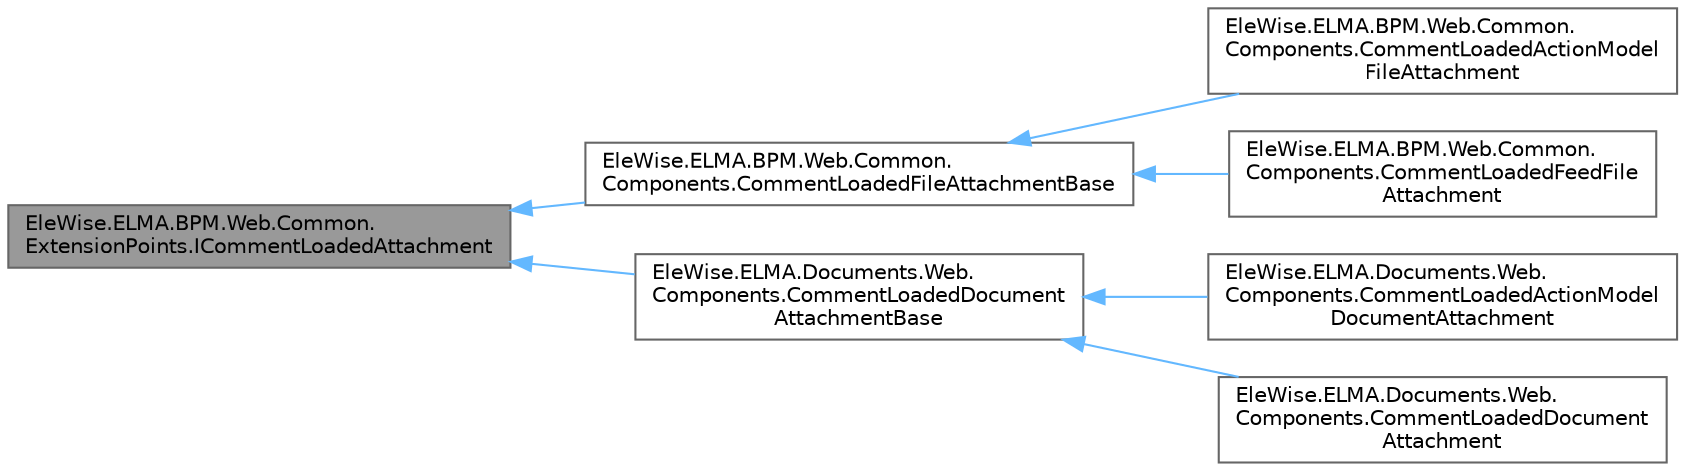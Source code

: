 digraph "EleWise.ELMA.BPM.Web.Common.ExtensionPoints.ICommentLoadedAttachment"
{
 // LATEX_PDF_SIZE
  bgcolor="transparent";
  edge [fontname=Helvetica,fontsize=10,labelfontname=Helvetica,labelfontsize=10];
  node [fontname=Helvetica,fontsize=10,shape=box,height=0.2,width=0.4];
  rankdir="LR";
  Node1 [id="Node000001",label="EleWise.ELMA.BPM.Web.Common.\lExtensionPoints.ICommentLoadedAttachment",height=0.2,width=0.4,color="gray40", fillcolor="grey60", style="filled", fontcolor="black",tooltip="Точка расширения для загрузки вложений через кнопку"];
  Node1 -> Node2 [id="edge1_Node000001_Node000002",dir="back",color="steelblue1",style="solid",tooltip=" "];
  Node2 [id="Node000002",label="EleWise.ELMA.BPM.Web.Common.\lComponents.CommentLoadedFileAttachmentBase",height=0.2,width=0.4,color="gray40", fillcolor="white", style="filled",tooltip=" "];
  Node2 -> Node3 [id="edge2_Node000002_Node000003",dir="back",color="steelblue1",style="solid",tooltip=" "];
  Node3 [id="Node000003",label="EleWise.ELMA.BPM.Web.Common.\lComponents.CommentLoadedActionModel\lFileAttachment",height=0.2,width=0.4,color="gray40", fillcolor="white", style="filled",tooltip=" "];
  Node2 -> Node4 [id="edge3_Node000002_Node000004",dir="back",color="steelblue1",style="solid",tooltip=" "];
  Node4 [id="Node000004",label="EleWise.ELMA.BPM.Web.Common.\lComponents.CommentLoadedFeedFile\lAttachment",height=0.2,width=0.4,color="gray40", fillcolor="white", style="filled",tooltip=" "];
  Node1 -> Node5 [id="edge4_Node000001_Node000005",dir="back",color="steelblue1",style="solid",tooltip=" "];
  Node5 [id="Node000005",label="EleWise.ELMA.Documents.Web.\lComponents.CommentLoadedDocument\lAttachmentBase",height=0.2,width=0.4,color="gray40", fillcolor="white", style="filled",tooltip=" "];
  Node5 -> Node6 [id="edge5_Node000005_Node000006",dir="back",color="steelblue1",style="solid",tooltip=" "];
  Node6 [id="Node000006",label="EleWise.ELMA.Documents.Web.\lComponents.CommentLoadedActionModel\lDocumentAttachment",height=0.2,width=0.4,color="gray40", fillcolor="white", style="filled",tooltip=" "];
  Node5 -> Node7 [id="edge6_Node000005_Node000007",dir="back",color="steelblue1",style="solid",tooltip=" "];
  Node7 [id="Node000007",label="EleWise.ELMA.Documents.Web.\lComponents.CommentLoadedDocument\lAttachment",height=0.2,width=0.4,color="gray40", fillcolor="white", style="filled",tooltip=" "];
}
